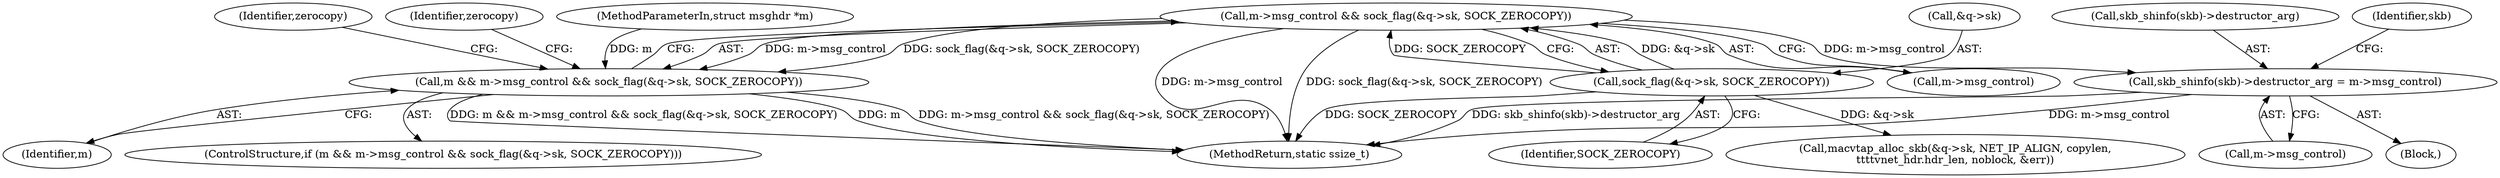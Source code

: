 digraph "0_linux_b92946e2919134ebe2a4083e4302236295ea2a73@pointer" {
"1000226" [label="(Call,m->msg_control && sock_flag(&q->sk, SOCK_ZEROCOPY))"];
"1000230" [label="(Call,sock_flag(&q->sk, SOCK_ZEROCOPY))"];
"1000224" [label="(Call,m && m->msg_control && sock_flag(&q->sk, SOCK_ZEROCOPY))"];
"1000332" [label="(Call,skb_shinfo(skb)->destructor_arg = m->msg_control)"];
"1000240" [label="(Identifier,zerocopy)"];
"1000337" [label="(Call,m->msg_control)"];
"1000383" [label="(MethodReturn,static ssize_t)"];
"1000227" [label="(Call,m->msg_control)"];
"1000235" [label="(Identifier,SOCK_ZEROCOPY)"];
"1000224" [label="(Call,m && m->msg_control && sock_flag(&q->sk, SOCK_ZEROCOPY))"];
"1000333" [label="(Call,skb_shinfo(skb)->destructor_arg)"];
"1000259" [label="(Call,macvtap_alloc_skb(&q->sk, NET_IP_ALIGN, copylen,\n\t\t\t\tvnet_hdr.hdr_len, noblock, &err))"];
"1000237" [label="(Identifier,zerocopy)"];
"1000104" [label="(MethodParameterIn,struct msghdr *m)"];
"1000343" [label="(Identifier,skb)"];
"1000225" [label="(Identifier,m)"];
"1000231" [label="(Call,&q->sk)"];
"1000223" [label="(ControlStructure,if (m && m->msg_control && sock_flag(&q->sk, SOCK_ZEROCOPY)))"];
"1000332" [label="(Call,skb_shinfo(skb)->destructor_arg = m->msg_control)"];
"1000230" [label="(Call,sock_flag(&q->sk, SOCK_ZEROCOPY))"];
"1000331" [label="(Block,)"];
"1000226" [label="(Call,m->msg_control && sock_flag(&q->sk, SOCK_ZEROCOPY))"];
"1000226" -> "1000224"  [label="AST: "];
"1000226" -> "1000227"  [label="CFG: "];
"1000226" -> "1000230"  [label="CFG: "];
"1000227" -> "1000226"  [label="AST: "];
"1000230" -> "1000226"  [label="AST: "];
"1000224" -> "1000226"  [label="CFG: "];
"1000226" -> "1000383"  [label="DDG: m->msg_control"];
"1000226" -> "1000383"  [label="DDG: sock_flag(&q->sk, SOCK_ZEROCOPY)"];
"1000226" -> "1000224"  [label="DDG: m->msg_control"];
"1000226" -> "1000224"  [label="DDG: sock_flag(&q->sk, SOCK_ZEROCOPY)"];
"1000230" -> "1000226"  [label="DDG: &q->sk"];
"1000230" -> "1000226"  [label="DDG: SOCK_ZEROCOPY"];
"1000226" -> "1000332"  [label="DDG: m->msg_control"];
"1000230" -> "1000235"  [label="CFG: "];
"1000231" -> "1000230"  [label="AST: "];
"1000235" -> "1000230"  [label="AST: "];
"1000230" -> "1000383"  [label="DDG: SOCK_ZEROCOPY"];
"1000230" -> "1000259"  [label="DDG: &q->sk"];
"1000224" -> "1000223"  [label="AST: "];
"1000224" -> "1000225"  [label="CFG: "];
"1000225" -> "1000224"  [label="AST: "];
"1000237" -> "1000224"  [label="CFG: "];
"1000240" -> "1000224"  [label="CFG: "];
"1000224" -> "1000383"  [label="DDG: m"];
"1000224" -> "1000383"  [label="DDG: m->msg_control && sock_flag(&q->sk, SOCK_ZEROCOPY)"];
"1000224" -> "1000383"  [label="DDG: m && m->msg_control && sock_flag(&q->sk, SOCK_ZEROCOPY)"];
"1000104" -> "1000224"  [label="DDG: m"];
"1000332" -> "1000331"  [label="AST: "];
"1000332" -> "1000337"  [label="CFG: "];
"1000333" -> "1000332"  [label="AST: "];
"1000337" -> "1000332"  [label="AST: "];
"1000343" -> "1000332"  [label="CFG: "];
"1000332" -> "1000383"  [label="DDG: skb_shinfo(skb)->destructor_arg"];
"1000332" -> "1000383"  [label="DDG: m->msg_control"];
}
